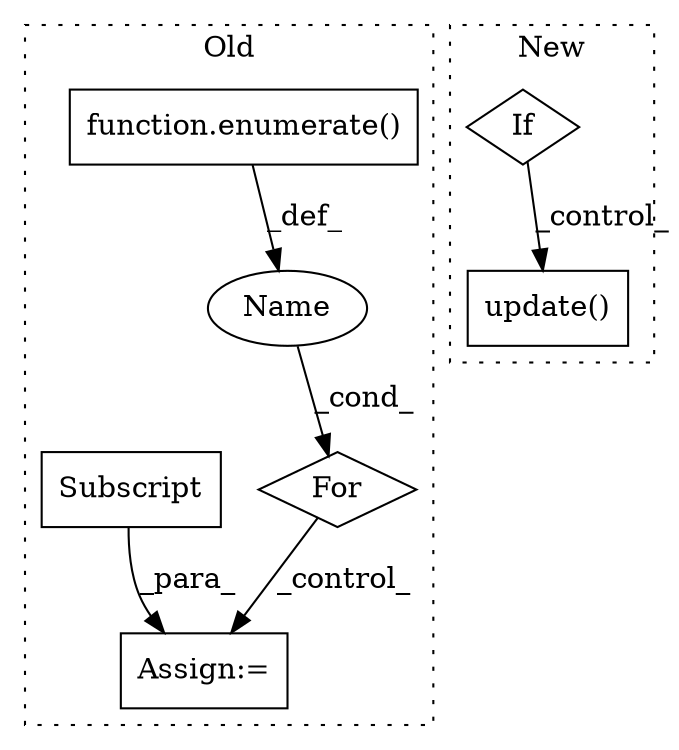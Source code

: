 digraph G {
subgraph cluster0 {
1 [label="function.enumerate()" a="75" s="1559,1585" l="10,1" shape="box"];
3 [label="For" a="107" s="1541,1586" l="4,72" shape="diamond"];
4 [label="Name" a="87" s="1548" l="7" shape="ellipse"];
5 [label="Assign:=" a="68" s="1700" l="3" shape="box"];
7 [label="Subscript" a="63" s="1703,0" l="15,0" shape="box"];
label = "Old";
style="dotted";
}
subgraph cluster1 {
2 [label="update()" a="75" s="1304,1345" l="22,1" shape="box"];
6 [label="If" a="96" s="1159" l="3" shape="diamond"];
label = "New";
style="dotted";
}
1 -> 4 [label="_def_"];
3 -> 5 [label="_control_"];
4 -> 3 [label="_cond_"];
6 -> 2 [label="_control_"];
7 -> 5 [label="_para_"];
}